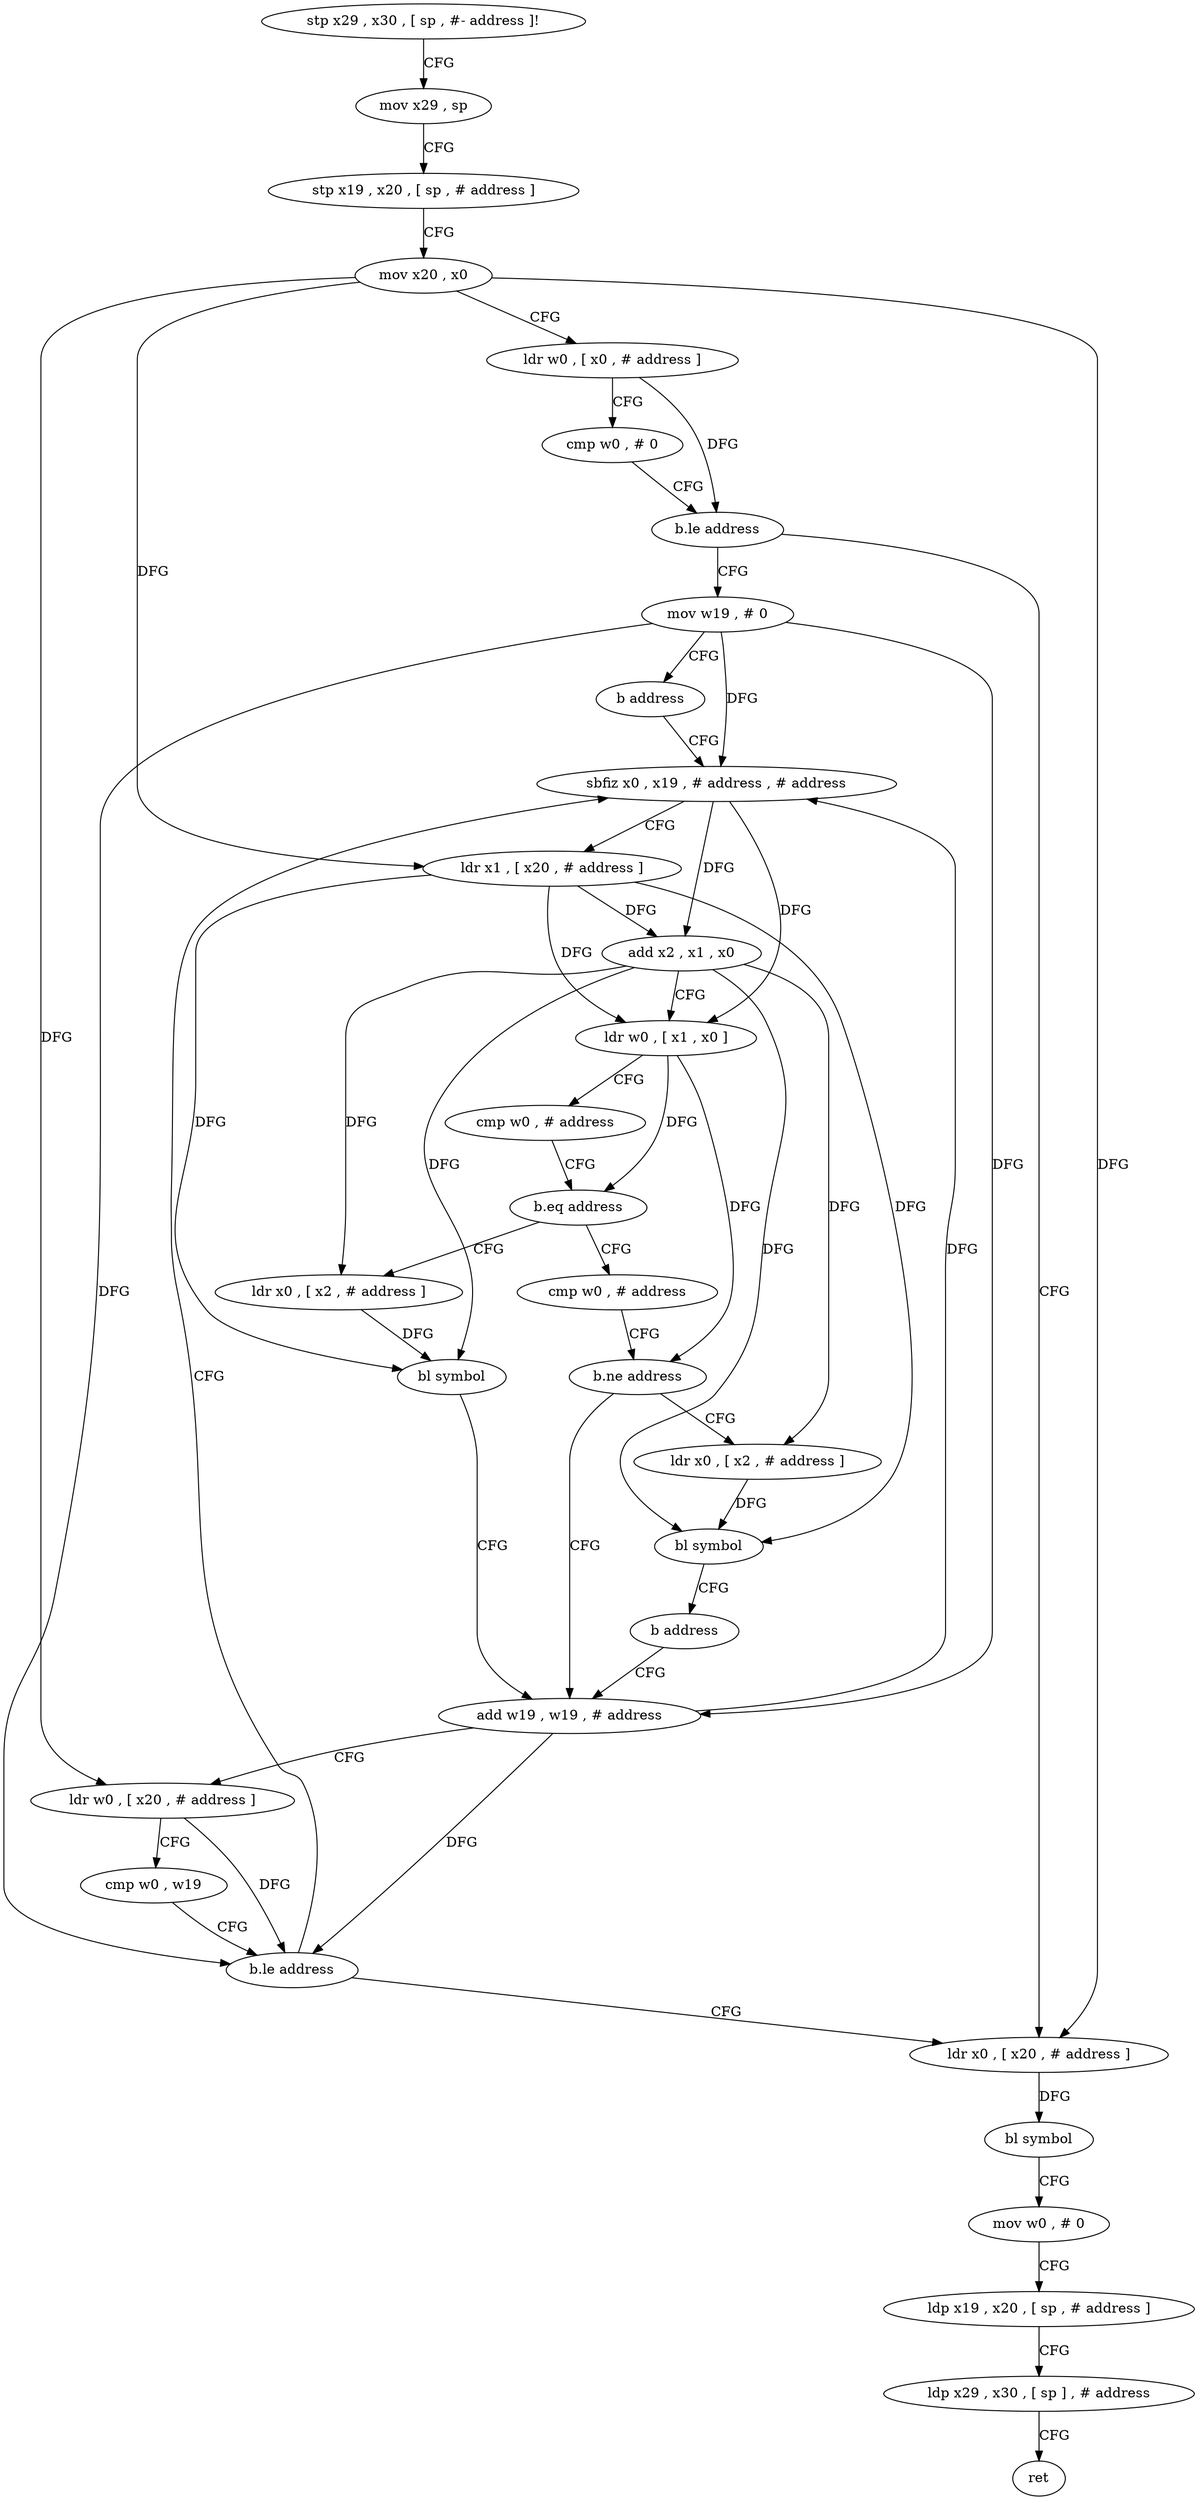 digraph "func" {
"203080" [label = "stp x29 , x30 , [ sp , #- address ]!" ]
"203084" [label = "mov x29 , sp" ]
"203088" [label = "stp x19 , x20 , [ sp , # address ]" ]
"203092" [label = "mov x20 , x0" ]
"203096" [label = "ldr w0 , [ x0 , # address ]" ]
"203100" [label = "cmp w0 , # 0" ]
"203104" [label = "b.le address" ]
"203184" [label = "ldr x0 , [ x20 , # address ]" ]
"203108" [label = "mov w19 , # 0" ]
"203188" [label = "bl symbol" ]
"203192" [label = "mov w0 , # 0" ]
"203196" [label = "ldp x19 , x20 , [ sp , # address ]" ]
"203200" [label = "ldp x29 , x30 , [ sp ] , # address" ]
"203204" [label = "ret" ]
"203112" [label = "b address" ]
"203140" [label = "sbfiz x0 , x19 , # address , # address" ]
"203144" [label = "ldr x1 , [ x20 , # address ]" ]
"203148" [label = "add x2 , x1 , x0" ]
"203152" [label = "ldr w0 , [ x1 , x0 ]" ]
"203156" [label = "cmp w0 , # address" ]
"203160" [label = "b.eq address" ]
"203116" [label = "ldr x0 , [ x2 , # address ]" ]
"203164" [label = "cmp w0 , # address" ]
"203120" [label = "bl symbol" ]
"203124" [label = "add w19 , w19 , # address" ]
"203168" [label = "b.ne address" ]
"203172" [label = "ldr x0 , [ x2 , # address ]" ]
"203128" [label = "ldr w0 , [ x20 , # address ]" ]
"203132" [label = "cmp w0 , w19" ]
"203136" [label = "b.le address" ]
"203176" [label = "bl symbol" ]
"203180" [label = "b address" ]
"203080" -> "203084" [ label = "CFG" ]
"203084" -> "203088" [ label = "CFG" ]
"203088" -> "203092" [ label = "CFG" ]
"203092" -> "203096" [ label = "CFG" ]
"203092" -> "203184" [ label = "DFG" ]
"203092" -> "203144" [ label = "DFG" ]
"203092" -> "203128" [ label = "DFG" ]
"203096" -> "203100" [ label = "CFG" ]
"203096" -> "203104" [ label = "DFG" ]
"203100" -> "203104" [ label = "CFG" ]
"203104" -> "203184" [ label = "CFG" ]
"203104" -> "203108" [ label = "CFG" ]
"203184" -> "203188" [ label = "DFG" ]
"203108" -> "203112" [ label = "CFG" ]
"203108" -> "203140" [ label = "DFG" ]
"203108" -> "203124" [ label = "DFG" ]
"203108" -> "203136" [ label = "DFG" ]
"203188" -> "203192" [ label = "CFG" ]
"203192" -> "203196" [ label = "CFG" ]
"203196" -> "203200" [ label = "CFG" ]
"203200" -> "203204" [ label = "CFG" ]
"203112" -> "203140" [ label = "CFG" ]
"203140" -> "203144" [ label = "CFG" ]
"203140" -> "203148" [ label = "DFG" ]
"203140" -> "203152" [ label = "DFG" ]
"203144" -> "203148" [ label = "DFG" ]
"203144" -> "203152" [ label = "DFG" ]
"203144" -> "203120" [ label = "DFG" ]
"203144" -> "203176" [ label = "DFG" ]
"203148" -> "203152" [ label = "CFG" ]
"203148" -> "203116" [ label = "DFG" ]
"203148" -> "203120" [ label = "DFG" ]
"203148" -> "203172" [ label = "DFG" ]
"203148" -> "203176" [ label = "DFG" ]
"203152" -> "203156" [ label = "CFG" ]
"203152" -> "203160" [ label = "DFG" ]
"203152" -> "203168" [ label = "DFG" ]
"203156" -> "203160" [ label = "CFG" ]
"203160" -> "203116" [ label = "CFG" ]
"203160" -> "203164" [ label = "CFG" ]
"203116" -> "203120" [ label = "DFG" ]
"203164" -> "203168" [ label = "CFG" ]
"203120" -> "203124" [ label = "CFG" ]
"203124" -> "203128" [ label = "CFG" ]
"203124" -> "203140" [ label = "DFG" ]
"203124" -> "203136" [ label = "DFG" ]
"203168" -> "203124" [ label = "CFG" ]
"203168" -> "203172" [ label = "CFG" ]
"203172" -> "203176" [ label = "DFG" ]
"203128" -> "203132" [ label = "CFG" ]
"203128" -> "203136" [ label = "DFG" ]
"203132" -> "203136" [ label = "CFG" ]
"203136" -> "203184" [ label = "CFG" ]
"203136" -> "203140" [ label = "CFG" ]
"203176" -> "203180" [ label = "CFG" ]
"203180" -> "203124" [ label = "CFG" ]
}
